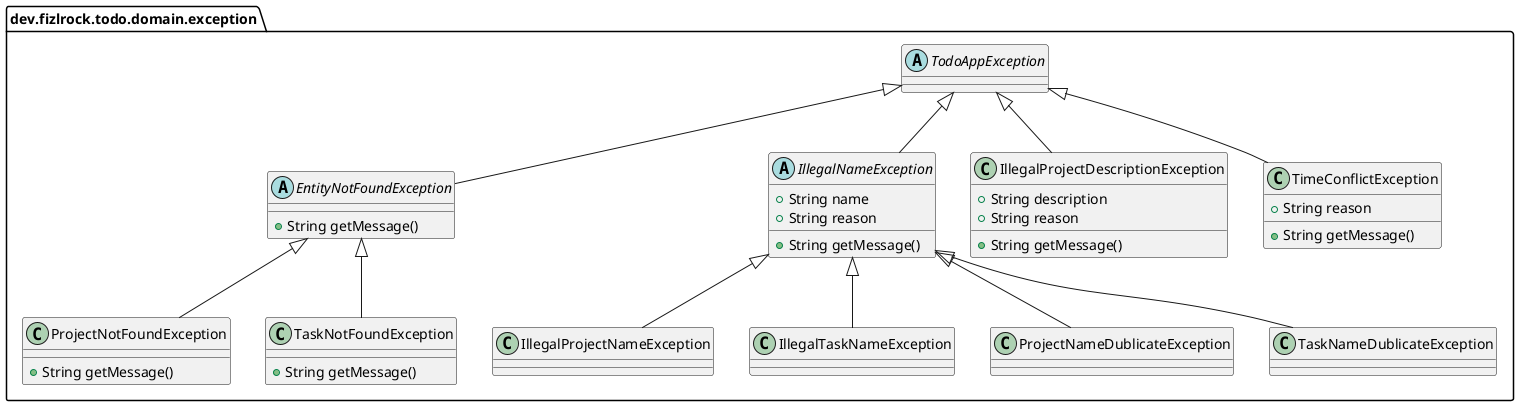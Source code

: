 @startuml
!pragma useIntermediatePackages false

abstract class "EntityNotFoundException" as dev.fizlrock.todo.domain.exception.EntityNotFoundException {
  +String getMessage()
}
abstract class "IllegalNameException" as dev.fizlrock.todo.domain.exception.IllegalNameException {
  +String name
  +String reason
  __
  +String getMessage()
}
class "IllegalProjectDescriptionException" as dev.fizlrock.todo.domain.exception.IllegalProjectDescriptionException {
  +String description
  +String reason
  __
  +String getMessage()
}
class "IllegalProjectNameException" as dev.fizlrock.todo.domain.exception.IllegalProjectNameException {
}
class "IllegalTaskNameException" as dev.fizlrock.todo.domain.exception.IllegalTaskNameException {
}
class "ProjectNameDublicateException" as dev.fizlrock.todo.domain.exception.ProjectNameDublicateException {
}
class "ProjectNotFoundException" as dev.fizlrock.todo.domain.exception.ProjectNotFoundException {
  +String getMessage()
}
class "TaskNameDublicateException" as dev.fizlrock.todo.domain.exception.TaskNameDublicateException {
}
class "TaskNotFoundException" as dev.fizlrock.todo.domain.exception.TaskNotFoundException {
  +String getMessage()
}
class "TimeConflictException" as dev.fizlrock.todo.domain.exception.TimeConflictException {
  +String reason
  __
  +String getMessage()
}
abstract class "TodoAppException" as dev.fizlrock.todo.domain.exception.TodoAppException {
}
dev.fizlrock.todo.domain.exception.EntityNotFoundException -u-|> dev.fizlrock.todo.domain.exception.TodoAppException
dev.fizlrock.todo.domain.exception.IllegalNameException -u-|> dev.fizlrock.todo.domain.exception.TodoAppException
dev.fizlrock.todo.domain.exception.IllegalProjectDescriptionException -u-|> dev.fizlrock.todo.domain.exception.TodoAppException
dev.fizlrock.todo.domain.exception.IllegalProjectNameException -u-|> dev.fizlrock.todo.domain.exception.IllegalNameException
dev.fizlrock.todo.domain.exception.IllegalTaskNameException -u-|> dev.fizlrock.todo.domain.exception.IllegalNameException
dev.fizlrock.todo.domain.exception.ProjectNameDublicateException -u-|> dev.fizlrock.todo.domain.exception.IllegalNameException
dev.fizlrock.todo.domain.exception.ProjectNotFoundException -u-|> dev.fizlrock.todo.domain.exception.EntityNotFoundException
dev.fizlrock.todo.domain.exception.TaskNameDublicateException -u-|> dev.fizlrock.todo.domain.exception.IllegalNameException
dev.fizlrock.todo.domain.exception.TaskNotFoundException -u-|> dev.fizlrock.todo.domain.exception.EntityNotFoundException
dev.fizlrock.todo.domain.exception.TimeConflictException -u-|> dev.fizlrock.todo.domain.exception.TodoAppException
@enduml
